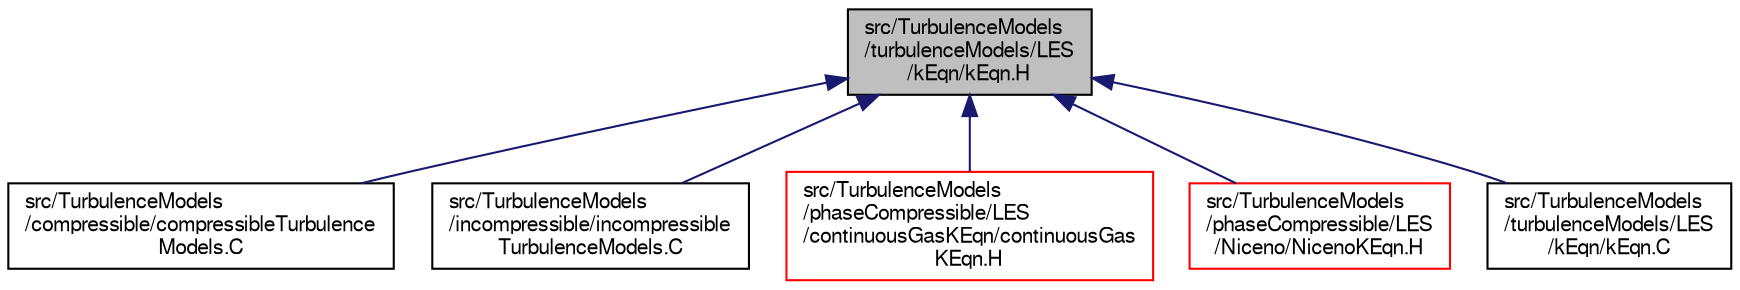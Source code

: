 digraph "src/TurbulenceModels/turbulenceModels/LES/kEqn/kEqn.H"
{
  bgcolor="transparent";
  edge [fontname="FreeSans",fontsize="10",labelfontname="FreeSans",labelfontsize="10"];
  node [fontname="FreeSans",fontsize="10",shape=record];
  Node4 [label="src/TurbulenceModels\l/turbulenceModels/LES\l/kEqn/kEqn.H",height=0.2,width=0.4,color="black", fillcolor="grey75", style="filled", fontcolor="black"];
  Node4 -> Node5 [dir="back",color="midnightblue",fontsize="10",style="solid",fontname="FreeSans"];
  Node5 [label="src/TurbulenceModels\l/compressible/compressibleTurbulence\lModels.C",height=0.2,width=0.4,color="black",URL="$a39749.html"];
  Node4 -> Node6 [dir="back",color="midnightblue",fontsize="10",style="solid",fontname="FreeSans"];
  Node6 [label="src/TurbulenceModels\l/incompressible/incompressible\lTurbulenceModels.C",height=0.2,width=0.4,color="black",URL="$a17714.html"];
  Node4 -> Node7 [dir="back",color="midnightblue",fontsize="10",style="solid",fontname="FreeSans"];
  Node7 [label="src/TurbulenceModels\l/phaseCompressible/LES\l/continuousGasKEqn/continuousGas\lKEqn.H",height=0.2,width=0.4,color="red",URL="$a17720.html"];
  Node4 -> Node9 [dir="back",color="midnightblue",fontsize="10",style="solid",fontname="FreeSans"];
  Node9 [label="src/TurbulenceModels\l/phaseCompressible/LES\l/Niceno/NicenoKEqn.H",height=0.2,width=0.4,color="red",URL="$a17726.html"];
  Node4 -> Node11 [dir="back",color="midnightblue",fontsize="10",style="solid",fontname="FreeSans"];
  Node11 [label="src/TurbulenceModels\l/turbulenceModels/LES\l/kEqn/kEqn.C",height=0.2,width=0.4,color="black",URL="$a17777.html"];
}
